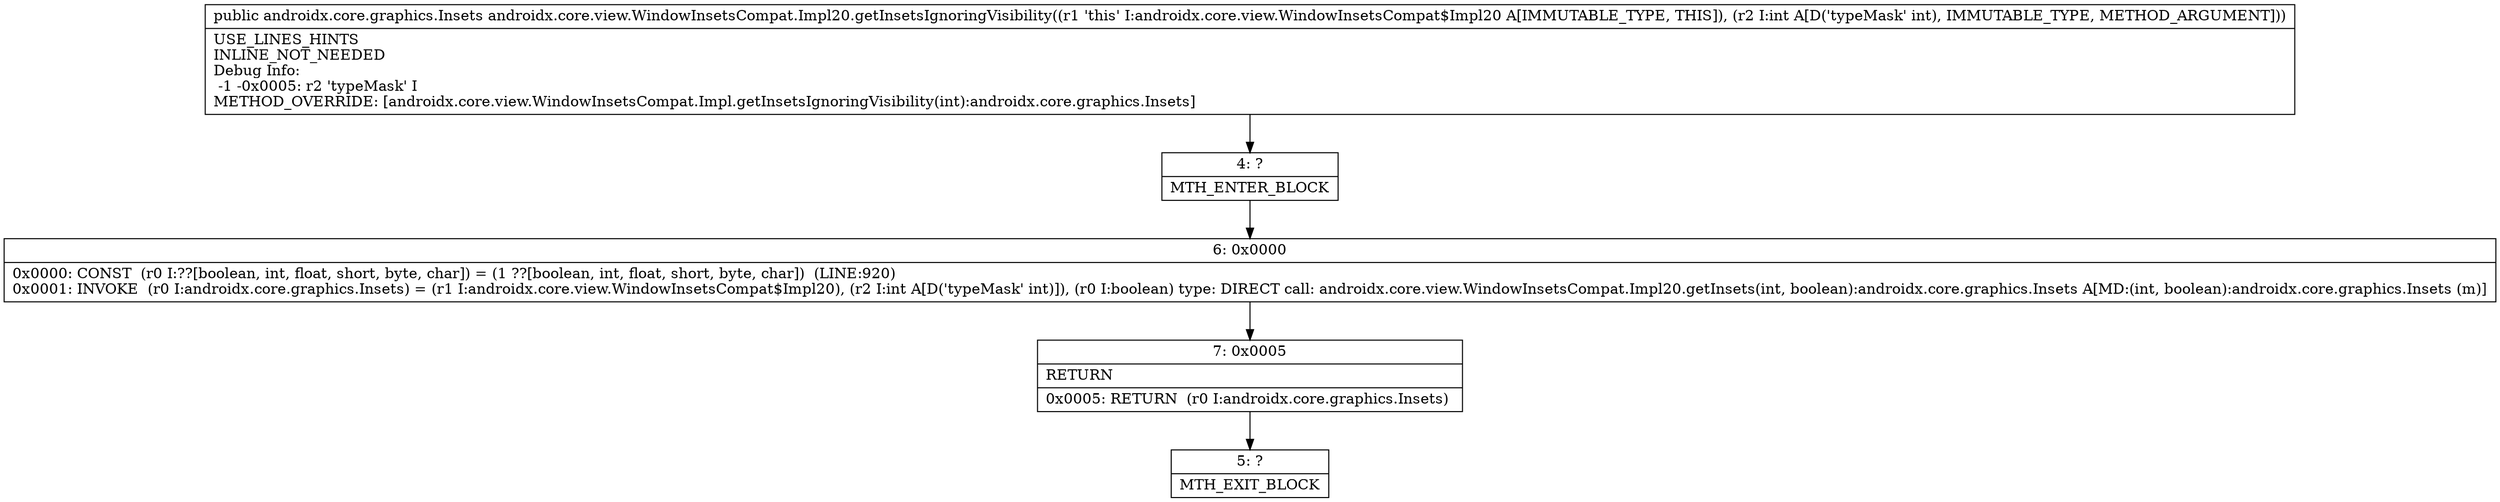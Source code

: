 digraph "CFG forandroidx.core.view.WindowInsetsCompat.Impl20.getInsetsIgnoringVisibility(I)Landroidx\/core\/graphics\/Insets;" {
Node_4 [shape=record,label="{4\:\ ?|MTH_ENTER_BLOCK\l}"];
Node_6 [shape=record,label="{6\:\ 0x0000|0x0000: CONST  (r0 I:??[boolean, int, float, short, byte, char]) = (1 ??[boolean, int, float, short, byte, char])  (LINE:920)\l0x0001: INVOKE  (r0 I:androidx.core.graphics.Insets) = (r1 I:androidx.core.view.WindowInsetsCompat$Impl20), (r2 I:int A[D('typeMask' int)]), (r0 I:boolean) type: DIRECT call: androidx.core.view.WindowInsetsCompat.Impl20.getInsets(int, boolean):androidx.core.graphics.Insets A[MD:(int, boolean):androidx.core.graphics.Insets (m)]\l}"];
Node_7 [shape=record,label="{7\:\ 0x0005|RETURN\l|0x0005: RETURN  (r0 I:androidx.core.graphics.Insets) \l}"];
Node_5 [shape=record,label="{5\:\ ?|MTH_EXIT_BLOCK\l}"];
MethodNode[shape=record,label="{public androidx.core.graphics.Insets androidx.core.view.WindowInsetsCompat.Impl20.getInsetsIgnoringVisibility((r1 'this' I:androidx.core.view.WindowInsetsCompat$Impl20 A[IMMUTABLE_TYPE, THIS]), (r2 I:int A[D('typeMask' int), IMMUTABLE_TYPE, METHOD_ARGUMENT]))  | USE_LINES_HINTS\lINLINE_NOT_NEEDED\lDebug Info:\l  \-1 \-0x0005: r2 'typeMask' I\lMETHOD_OVERRIDE: [androidx.core.view.WindowInsetsCompat.Impl.getInsetsIgnoringVisibility(int):androidx.core.graphics.Insets]\l}"];
MethodNode -> Node_4;Node_4 -> Node_6;
Node_6 -> Node_7;
Node_7 -> Node_5;
}

